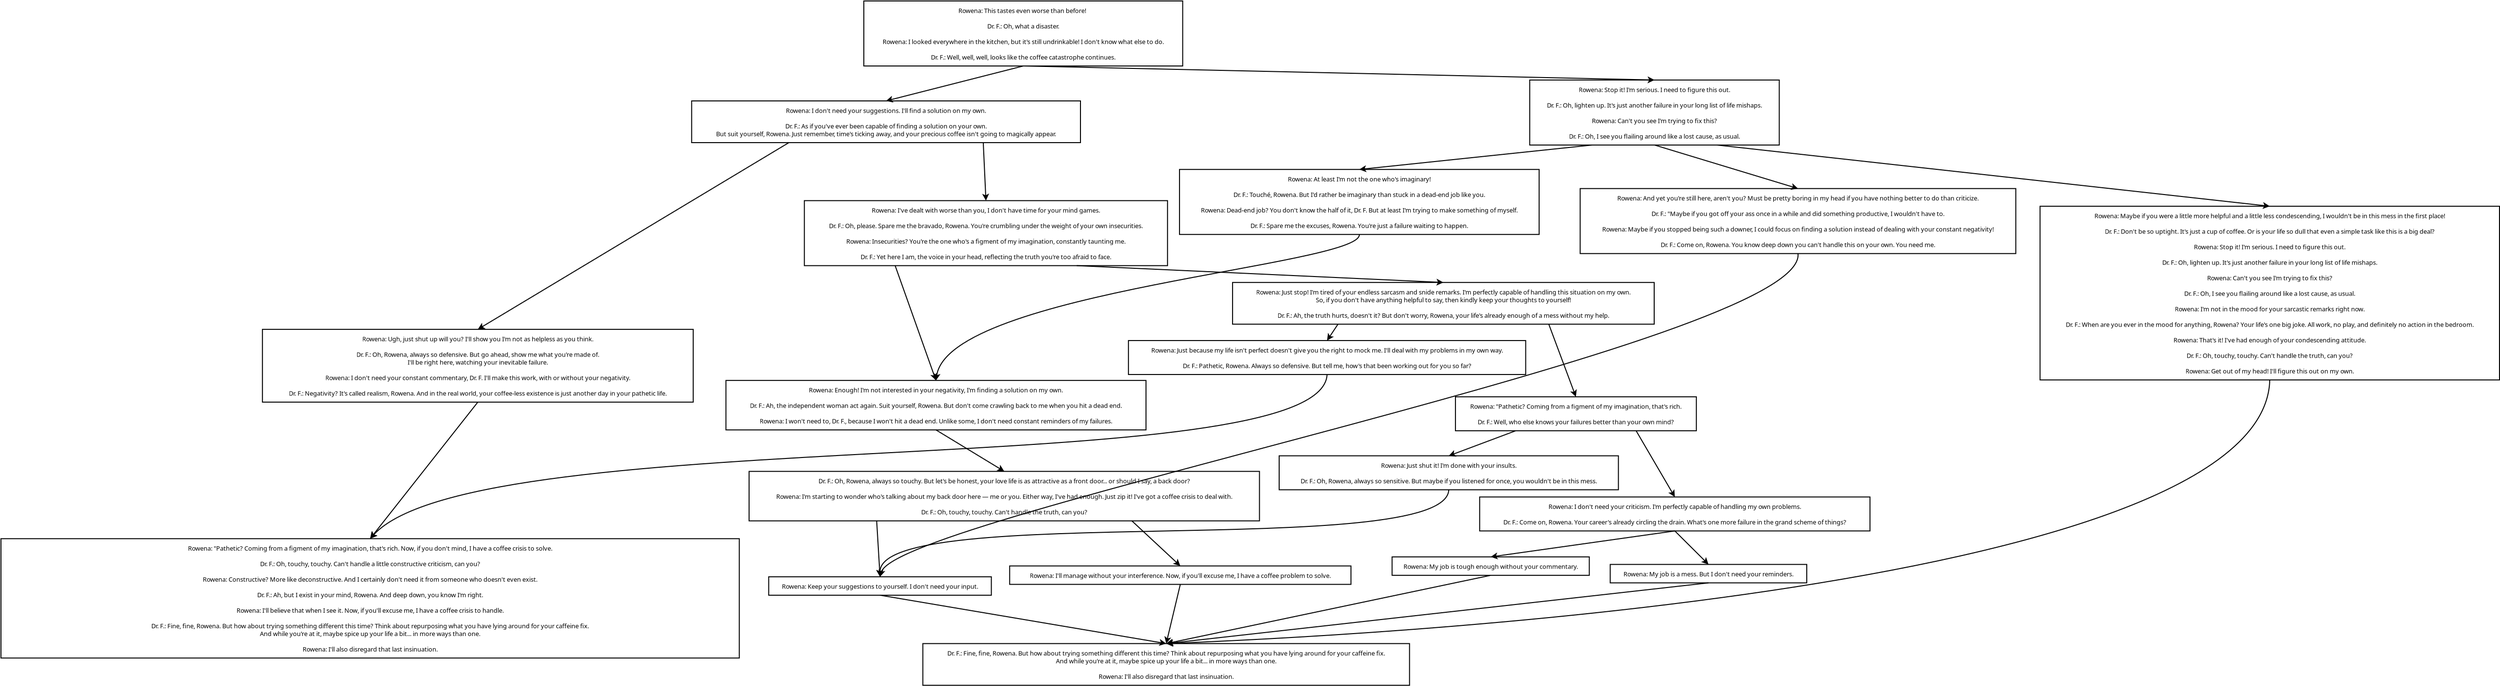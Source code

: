 <?xml version="1.0" encoding="UTF-8"?>
<dia:diagram xmlns:dia="http://www.lysator.liu.se/~alla/dia/">
  <dia:layer name="Arrière-plan" visible="true" active="true">
    <dia:object type="Flowchart - Box" version="0" id="O0">
      <dia:attribute name="obj_pos">
        <dia:point val="22.041,6.55"/>
      </dia:attribute>
      <dia:attribute name="obj_bb">
        <dia:rectangle val="21.991,6.5;54.909,13.3"/>
      </dia:attribute>
      <dia:attribute name="elem_corner">
        <dia:point val="22.041,6.55"/>
      </dia:attribute>
      <dia:attribute name="elem_width">
        <dia:real val="32.818"/>
      </dia:attribute>
      <dia:attribute name="elem_height">
        <dia:real val="6.7"/>
      </dia:attribute>
      <dia:attribute name="show_background">
        <dia:boolean val="true"/>
      </dia:attribute>
      <dia:attribute name="padding">
        <dia:real val="0.5"/>
      </dia:attribute>
      <dia:attribute name="text">
        <dia:composite type="text">
          <dia:attribute name="string">
            <dia:string>#Rowena: This tastes even worse than before!

Dr. F.: Oh, what a disaster.

Rowena: I looked everywhere in the kitchen, but it's still undrinkable! I don't know what else to do.

Dr. F.: Well, well, well, looks like the coffee catastrophe continues.#</dia:string>
          </dia:attribute>
          <dia:attribute name="font">
            <dia:font family="sans" style="0" name="Helvetica"/>
          </dia:attribute>
          <dia:attribute name="height">
            <dia:real val="0.8"/>
          </dia:attribute>
          <dia:attribute name="pos">
            <dia:point val="38.45,7.695"/>
          </dia:attribute>
          <dia:attribute name="color">
            <dia:color val="#000000"/>
          </dia:attribute>
          <dia:attribute name="alignment">
            <dia:enum val="1"/>
          </dia:attribute>
        </dia:composite>
      </dia:attribute>
    </dia:object>
    <dia:object type="Flowchart - Box" version="0" id="O1">
      <dia:attribute name="obj_pos">
        <dia:point val="4.32,16.85"/>
      </dia:attribute>
      <dia:attribute name="obj_bb">
        <dia:rectangle val="4.27,16.8;44.388,21.2"/>
      </dia:attribute>
      <dia:attribute name="elem_corner">
        <dia:point val="4.32,16.85"/>
      </dia:attribute>
      <dia:attribute name="elem_width">
        <dia:real val="40.018"/>
      </dia:attribute>
      <dia:attribute name="elem_height">
        <dia:real val="4.3"/>
      </dia:attribute>
      <dia:attribute name="show_background">
        <dia:boolean val="true"/>
      </dia:attribute>
      <dia:attribute name="padding">
        <dia:real val="0.5"/>
      </dia:attribute>
      <dia:attribute name="text">
        <dia:composite type="text">
          <dia:attribute name="string">
            <dia:string>#Rowena: I don't need your suggestions. I'll find a solution on my own.

Dr. F.: As if you've ever been capable of finding a solution on your own.
But suit yourself, Rowena. Just remember, time's ticking away, and your precious coffee isn't going to magically appear.#</dia:string>
          </dia:attribute>
          <dia:attribute name="font">
            <dia:font family="sans" style="0" name="Helvetica"/>
          </dia:attribute>
          <dia:attribute name="height">
            <dia:real val="0.8"/>
          </dia:attribute>
          <dia:attribute name="pos">
            <dia:point val="24.329,17.995"/>
          </dia:attribute>
          <dia:attribute name="color">
            <dia:color val="#000000"/>
          </dia:attribute>
          <dia:attribute name="alignment">
            <dia:enum val="1"/>
          </dia:attribute>
        </dia:composite>
      </dia:attribute>
    </dia:object>
    <dia:object type="Flowchart - Box" version="0" id="O2">
      <dia:attribute name="obj_pos">
        <dia:point val="90.575,14.697"/>
      </dia:attribute>
      <dia:attribute name="obj_bb">
        <dia:rectangle val="90.525,14.647;116.308,21.447"/>
      </dia:attribute>
      <dia:attribute name="elem_corner">
        <dia:point val="90.575,14.697"/>
      </dia:attribute>
      <dia:attribute name="elem_width">
        <dia:real val="25.683"/>
      </dia:attribute>
      <dia:attribute name="elem_height">
        <dia:real val="6.7"/>
      </dia:attribute>
      <dia:attribute name="show_background">
        <dia:boolean val="true"/>
      </dia:attribute>
      <dia:attribute name="padding">
        <dia:real val="0.5"/>
      </dia:attribute>
      <dia:attribute name="text">
        <dia:composite type="text">
          <dia:attribute name="string">
            <dia:string>#Rowena: Stop it! I'm serious. I need to figure this out.

Dr. F.: Oh, lighten up. It's just another failure in your long list of life mishaps.

Rowena: Can't you see I'm trying to fix this?

Dr. F.: Oh, I see you flailing around like a lost cause, as usual.#</dia:string>
          </dia:attribute>
          <dia:attribute name="font">
            <dia:font family="sans" style="0" name="Helvetica"/>
          </dia:attribute>
          <dia:attribute name="height">
            <dia:real val="0.8"/>
          </dia:attribute>
          <dia:attribute name="pos">
            <dia:point val="103.417,15.842"/>
          </dia:attribute>
          <dia:attribute name="color">
            <dia:color val="#000000"/>
          </dia:attribute>
          <dia:attribute name="alignment">
            <dia:enum val="1"/>
          </dia:attribute>
        </dia:composite>
      </dia:attribute>
    </dia:object>
    <dia:object type="Standard - Line" version="0" id="O3">
      <dia:attribute name="obj_pos">
        <dia:point val="38.45,13.25"/>
      </dia:attribute>
      <dia:attribute name="obj_bb">
        <dia:rectangle val="24.221,13.189;38.511,17.049"/>
      </dia:attribute>
      <dia:attribute name="conn_endpoints">
        <dia:point val="38.45,13.25"/>
        <dia:point val="24.329,16.85"/>
      </dia:attribute>
      <dia:attribute name="numcp">
        <dia:int val="1"/>
      </dia:attribute>
      <dia:attribute name="end_arrow">
        <dia:enum val="22"/>
      </dia:attribute>
      <dia:attribute name="end_arrow_length">
        <dia:real val="0.5"/>
      </dia:attribute>
      <dia:attribute name="end_arrow_width">
        <dia:real val="0.5"/>
      </dia:attribute>
      <dia:connections>
        <dia:connection handle="0" to="O0" connection="13"/>
        <dia:connection handle="1" to="O1" connection="2"/>
      </dia:connections>
    </dia:object>
    <dia:object type="Standard - Line" version="0" id="O4">
      <dia:attribute name="obj_pos">
        <dia:point val="38.45,13.25"/>
      </dia:attribute>
      <dia:attribute name="obj_bb">
        <dia:rectangle val="38.399,13.199;103.529,15.045"/>
      </dia:attribute>
      <dia:attribute name="conn_endpoints">
        <dia:point val="38.45,13.25"/>
        <dia:point val="103.417,14.697"/>
      </dia:attribute>
      <dia:attribute name="numcp">
        <dia:int val="1"/>
      </dia:attribute>
      <dia:attribute name="end_arrow">
        <dia:enum val="22"/>
      </dia:attribute>
      <dia:attribute name="end_arrow_length">
        <dia:real val="0.5"/>
      </dia:attribute>
      <dia:attribute name="end_arrow_width">
        <dia:real val="0.5"/>
      </dia:attribute>
      <dia:connections>
        <dia:connection handle="0" to="O0" connection="13"/>
        <dia:connection handle="1" to="O2" connection="2"/>
      </dia:connections>
    </dia:object>
    <dia:object type="Flowchart - Box" version="0" id="O5">
      <dia:attribute name="obj_pos">
        <dia:point val="-39.853,40.393"/>
      </dia:attribute>
      <dia:attribute name="obj_bb">
        <dia:rectangle val="-39.903,40.343;4.53,47.943"/>
      </dia:attribute>
      <dia:attribute name="elem_corner">
        <dia:point val="-39.853,40.393"/>
      </dia:attribute>
      <dia:attribute name="elem_width">
        <dia:real val="44.333"/>
      </dia:attribute>
      <dia:attribute name="elem_height">
        <dia:real val="7.5"/>
      </dia:attribute>
      <dia:attribute name="show_background">
        <dia:boolean val="true"/>
      </dia:attribute>
      <dia:attribute name="padding">
        <dia:real val="0.5"/>
      </dia:attribute>
      <dia:attribute name="text">
        <dia:composite type="text">
          <dia:attribute name="string">
            <dia:string>#Rowena: Ugh, just shut up will you? I'll show you I'm not as helpless as you think.

Dr. F.: Oh, Rowena, always so defensive. But go ahead, show me what you're made of.
I'll be right here, watching your inevitable failure.

Rowena: I don't need your constant commentary, Dr. F. I'll make this work, with or without your negativity.

Dr. F.: Negativity? It's called realism, Rowena. And in the real world, your coffee-less existence is just another day in your pathetic life.#</dia:string>
          </dia:attribute>
          <dia:attribute name="font">
            <dia:font family="sans" style="0" name="Helvetica"/>
          </dia:attribute>
          <dia:attribute name="height">
            <dia:real val="0.8"/>
          </dia:attribute>
          <dia:attribute name="pos">
            <dia:point val="-17.687,41.538"/>
          </dia:attribute>
          <dia:attribute name="color">
            <dia:color val="#000000"/>
          </dia:attribute>
          <dia:attribute name="alignment">
            <dia:enum val="1"/>
          </dia:attribute>
        </dia:composite>
      </dia:attribute>
    </dia:object>
    <dia:object type="Flowchart - Box" version="0" id="O6">
      <dia:attribute name="obj_pos">
        <dia:point val="15.921,27.128"/>
      </dia:attribute>
      <dia:attribute name="obj_bb">
        <dia:rectangle val="15.87,27.078;53.348,33.878"/>
      </dia:attribute>
      <dia:attribute name="elem_corner">
        <dia:point val="15.921,27.128"/>
      </dia:attribute>
      <dia:attribute name="elem_width">
        <dia:real val="37.377"/>
      </dia:attribute>
      <dia:attribute name="elem_height">
        <dia:real val="6.7"/>
      </dia:attribute>
      <dia:attribute name="show_background">
        <dia:boolean val="true"/>
      </dia:attribute>
      <dia:attribute name="padding">
        <dia:real val="0.5"/>
      </dia:attribute>
      <dia:attribute name="text">
        <dia:composite type="text">
          <dia:attribute name="string">
            <dia:string>#Rowena: I've dealt with worse than you, I don't have time for your mind games.

Dr. F.: Oh, please. Spare me the bravado, Rowena. You're crumbling under the weight of your own insecurities.

Rowena: Insecurities? You're the one who's a figment of my imagination, constantly taunting me.

Dr. F.: Yet here I am, the voice in your head, reflecting the truth you're too afraid to face.#</dia:string>
          </dia:attribute>
          <dia:attribute name="font">
            <dia:font family="sans" style="0" name="Helvetica"/>
          </dia:attribute>
          <dia:attribute name="height">
            <dia:real val="0.8"/>
          </dia:attribute>
          <dia:attribute name="pos">
            <dia:point val="34.609,28.273"/>
          </dia:attribute>
          <dia:attribute name="color">
            <dia:color val="#000000"/>
          </dia:attribute>
          <dia:attribute name="alignment">
            <dia:enum val="1"/>
          </dia:attribute>
        </dia:composite>
      </dia:attribute>
    </dia:object>
    <dia:object type="Standard - Line" version="0" id="O7">
      <dia:attribute name="obj_pos">
        <dia:point val="14.324,21.15"/>
      </dia:attribute>
      <dia:attribute name="obj_bb">
        <dia:rectangle val="-17.782,21.081;14.393,40.462"/>
      </dia:attribute>
      <dia:attribute name="conn_endpoints">
        <dia:point val="14.324,21.15"/>
        <dia:point val="-17.687,40.393"/>
      </dia:attribute>
      <dia:attribute name="numcp">
        <dia:int val="1"/>
      </dia:attribute>
      <dia:attribute name="end_arrow">
        <dia:enum val="22"/>
      </dia:attribute>
      <dia:attribute name="end_arrow_length">
        <dia:real val="0.5"/>
      </dia:attribute>
      <dia:attribute name="end_arrow_width">
        <dia:real val="0.5"/>
      </dia:attribute>
      <dia:connections>
        <dia:connection handle="0" to="O1" connection="12"/>
        <dia:connection handle="1" to="O5" connection="2"/>
      </dia:connections>
    </dia:object>
    <dia:object type="Standard - Line" version="0" id="O8">
      <dia:attribute name="obj_pos">
        <dia:point val="34.333,21.15"/>
      </dia:attribute>
      <dia:attribute name="obj_bb">
        <dia:rectangle val="34.22,21.098;34.942,27.239"/>
      </dia:attribute>
      <dia:attribute name="conn_endpoints">
        <dia:point val="34.333,21.15"/>
        <dia:point val="34.609,27.128"/>
      </dia:attribute>
      <dia:attribute name="numcp">
        <dia:int val="1"/>
      </dia:attribute>
      <dia:attribute name="end_arrow">
        <dia:enum val="22"/>
      </dia:attribute>
      <dia:attribute name="end_arrow_length">
        <dia:real val="0.5"/>
      </dia:attribute>
      <dia:attribute name="end_arrow_width">
        <dia:real val="0.5"/>
      </dia:attribute>
      <dia:connections>
        <dia:connection handle="0" to="O1" connection="14"/>
        <dia:connection handle="1" to="O6" connection="2"/>
      </dia:connections>
    </dia:object>
    <dia:object type="Standard - Line" version="0" id="O9">
      <dia:attribute name="obj_pos">
        <dia:point val="-17.687,47.893"/>
      </dia:attribute>
      <dia:attribute name="obj_bb">
        <dia:rectangle val="-28.84,47.822;-17.616,62.054"/>
      </dia:attribute>
      <dia:attribute name="conn_endpoints">
        <dia:point val="-17.687,47.893"/>
        <dia:point val="-28.77,61.967"/>
      </dia:attribute>
      <dia:attribute name="numcp">
        <dia:int val="1"/>
      </dia:attribute>
      <dia:attribute name="end_arrow">
        <dia:enum val="22"/>
      </dia:attribute>
      <dia:attribute name="end_arrow_length">
        <dia:real val="0.5"/>
      </dia:attribute>
      <dia:attribute name="end_arrow_width">
        <dia:real val="0.5"/>
      </dia:attribute>
      <dia:connections>
        <dia:connection handle="0" to="O5" connection="13"/>
        <dia:connection handle="1" to="O11" connection="2"/>
      </dia:connections>
    </dia:object>
    <dia:object type="Flowchart - Box" version="0" id="O10">
      <dia:attribute name="obj_pos">
        <dia:point val="28.115,72.778"/>
      </dia:attribute>
      <dia:attribute name="obj_bb">
        <dia:rectangle val="28.065,72.728;78.255,77.129"/>
      </dia:attribute>
      <dia:attribute name="elem_corner">
        <dia:point val="28.115,72.778"/>
      </dia:attribute>
      <dia:attribute name="elem_width">
        <dia:real val="50.09"/>
      </dia:attribute>
      <dia:attribute name="elem_height">
        <dia:real val="4.3"/>
      </dia:attribute>
      <dia:attribute name="show_background">
        <dia:boolean val="true"/>
      </dia:attribute>
      <dia:attribute name="padding">
        <dia:real val="0.5"/>
      </dia:attribute>
      <dia:attribute name="text">
        <dia:composite type="text">
          <dia:attribute name="string">
            <dia:string>#Dr. F.: Fine, fine, Rowena. But how about trying something different this time? Think about repurposing what you have lying around for your caffeine fix.
And while you're at it, maybe spice up your life a bit... in more ways than one.

Rowena: I'll also disregard that last insinuation.#</dia:string>
          </dia:attribute>
          <dia:attribute name="font">
            <dia:font family="sans" style="0" name="Helvetica"/>
          </dia:attribute>
          <dia:attribute name="height">
            <dia:real val="0.8"/>
          </dia:attribute>
          <dia:attribute name="pos">
            <dia:point val="53.16,73.924"/>
          </dia:attribute>
          <dia:attribute name="color">
            <dia:color val="#000000"/>
          </dia:attribute>
          <dia:attribute name="alignment">
            <dia:enum val="1"/>
          </dia:attribute>
        </dia:composite>
      </dia:attribute>
    </dia:object>
    <dia:object type="Flowchart - Box" version="0" id="O11">
      <dia:attribute name="obj_pos">
        <dia:point val="-66.764,61.967"/>
      </dia:attribute>
      <dia:attribute name="obj_bb">
        <dia:rectangle val="-66.814,61.916;9.274,74.317"/>
      </dia:attribute>
      <dia:attribute name="elem_corner">
        <dia:point val="-66.764,61.967"/>
      </dia:attribute>
      <dia:attribute name="elem_width">
        <dia:real val="75.987"/>
      </dia:attribute>
      <dia:attribute name="elem_height">
        <dia:real val="12.3"/>
      </dia:attribute>
      <dia:attribute name="show_background">
        <dia:boolean val="true"/>
      </dia:attribute>
      <dia:attribute name="padding">
        <dia:real val="0.5"/>
      </dia:attribute>
      <dia:attribute name="text">
        <dia:composite type="text">
          <dia:attribute name="string">
            <dia:string>#Rowena: "Pathetic? Coming from a figment of my imagination, that's rich. Now, if you don't mind, I have a coffee crisis to solve.

Dr. F.: Oh, touchy, touchy. Can't handle a little constructive criticism, can you?

Rowena: Constructive? More like deconstructive. And I certainly don't need it from someone who doesn't even exist.

Dr. F.: Ah, but I exist in your mind, Rowena. And deep down, you know I'm right.

Rowena: I'll believe that when I see it. Now, if you'll excuse me, I have a coffee crisis to handle.

Dr. F.: Fine, fine, Rowena. But how about trying something different this time? Think about repurposing what you have lying around for your caffeine fix.
And while you're at it, maybe spice up your life a bit... in more ways than one.

Rowena: I'll also disregard that last insinuation.#</dia:string>
          </dia:attribute>
          <dia:attribute name="font">
            <dia:font family="sans" style="0" name="Helvetica"/>
          </dia:attribute>
          <dia:attribute name="height">
            <dia:real val="0.8"/>
          </dia:attribute>
          <dia:attribute name="pos">
            <dia:point val="-28.77,63.111"/>
          </dia:attribute>
          <dia:attribute name="color">
            <dia:color val="#000000"/>
          </dia:attribute>
          <dia:attribute name="alignment">
            <dia:enum val="1"/>
          </dia:attribute>
        </dia:composite>
      </dia:attribute>
    </dia:object>
    <dia:object type="Flowchart - Box" version="0" id="O12">
      <dia:attribute name="obj_pos">
        <dia:point val="7.851,45.658"/>
      </dia:attribute>
      <dia:attribute name="obj_bb">
        <dia:rectangle val="7.801,45.608;51.131,50.808"/>
      </dia:attribute>
      <dia:attribute name="elem_corner">
        <dia:point val="7.851,45.658"/>
      </dia:attribute>
      <dia:attribute name="elem_width">
        <dia:real val="43.23"/>
      </dia:attribute>
      <dia:attribute name="elem_height">
        <dia:real val="5.1"/>
      </dia:attribute>
      <dia:attribute name="show_background">
        <dia:boolean val="true"/>
      </dia:attribute>
      <dia:attribute name="padding">
        <dia:real val="0.5"/>
      </dia:attribute>
      <dia:attribute name="text">
        <dia:composite type="text">
          <dia:attribute name="string">
            <dia:string>#Rowena: Enough! I'm not interested in your negativity, I'm finding a solution on my own.

Dr. F.: Ah, the independent woman act again. Suit yourself, Rowena. But don't come crawling back to me when you hit a dead end.

Rowena: I won't need to, Dr. F., because I won't hit a dead end. Unlike some, I don't need constant reminders of my failures.#</dia:string>
          </dia:attribute>
          <dia:attribute name="font">
            <dia:font family="sans" style="0" name="Helvetica"/>
          </dia:attribute>
          <dia:attribute name="height">
            <dia:real val="0.8"/>
          </dia:attribute>
          <dia:attribute name="pos">
            <dia:point val="29.466,46.803"/>
          </dia:attribute>
          <dia:attribute name="color">
            <dia:color val="#000000"/>
          </dia:attribute>
          <dia:attribute name="alignment">
            <dia:enum val="1"/>
          </dia:attribute>
        </dia:composite>
      </dia:attribute>
    </dia:object>
    <dia:object type="Standard - Line" version="0" id="O13">
      <dia:attribute name="obj_pos">
        <dia:point val="25.265,33.828"/>
      </dia:attribute>
      <dia:attribute name="obj_bb">
        <dia:rectangle val="25.201,33.764;29.605,45.764"/>
      </dia:attribute>
      <dia:attribute name="conn_endpoints">
        <dia:point val="25.265,33.828"/>
        <dia:point val="29.466,45.658"/>
      </dia:attribute>
      <dia:attribute name="numcp">
        <dia:int val="1"/>
      </dia:attribute>
      <dia:attribute name="end_arrow">
        <dia:enum val="22"/>
      </dia:attribute>
      <dia:attribute name="end_arrow_length">
        <dia:real val="0.5"/>
      </dia:attribute>
      <dia:attribute name="end_arrow_width">
        <dia:real val="0.5"/>
      </dia:attribute>
      <dia:connections>
        <dia:connection handle="0" to="O6" connection="12"/>
        <dia:connection handle="1" to="O12" connection="2"/>
      </dia:connections>
    </dia:object>
    <dia:object type="Flowchart - Box" version="0" id="O14">
      <dia:attribute name="obj_pos">
        <dia:point val="59.992,35.561"/>
      </dia:attribute>
      <dia:attribute name="obj_bb">
        <dia:rectangle val="59.942,35.511;103.435,39.911"/>
      </dia:attribute>
      <dia:attribute name="elem_corner">
        <dia:point val="59.992,35.561"/>
      </dia:attribute>
      <dia:attribute name="elem_width">
        <dia:real val="43.393"/>
      </dia:attribute>
      <dia:attribute name="elem_height">
        <dia:real val="4.3"/>
      </dia:attribute>
      <dia:attribute name="show_background">
        <dia:boolean val="true"/>
      </dia:attribute>
      <dia:attribute name="padding">
        <dia:real val="0.5"/>
      </dia:attribute>
      <dia:attribute name="text">
        <dia:composite type="text">
          <dia:attribute name="string">
            <dia:string>#Rowena: Just stop! I'm tired of your endless sarcasm and snide remarks. I'm perfectly capable of handling this situation on my own.
So, if you don't have anything helpful to say, then kindly keep your thoughts to yourself!

Dr. F.: Ah, the truth hurts, doesn't it? But don't worry, Rowena, your life's already enough of a mess without my help.#</dia:string>
          </dia:attribute>
          <dia:attribute name="font">
            <dia:font family="sans" style="0" name="Helvetica"/>
          </dia:attribute>
          <dia:attribute name="height">
            <dia:real val="0.8"/>
          </dia:attribute>
          <dia:attribute name="pos">
            <dia:point val="81.688,36.706"/>
          </dia:attribute>
          <dia:attribute name="color">
            <dia:color val="#000000"/>
          </dia:attribute>
          <dia:attribute name="alignment">
            <dia:enum val="1"/>
          </dia:attribute>
        </dia:composite>
      </dia:attribute>
    </dia:object>
    <dia:object type="Flowchart - Box" version="0" id="O15">
      <dia:attribute name="obj_pos">
        <dia:point val="10.231,55.031"/>
      </dia:attribute>
      <dia:attribute name="obj_bb">
        <dia:rectangle val="10.181,54.981;62.811,60.181"/>
      </dia:attribute>
      <dia:attribute name="elem_corner">
        <dia:point val="10.231,55.031"/>
      </dia:attribute>
      <dia:attribute name="elem_width">
        <dia:real val="52.53"/>
      </dia:attribute>
      <dia:attribute name="elem_height">
        <dia:real val="5.1"/>
      </dia:attribute>
      <dia:attribute name="show_background">
        <dia:boolean val="true"/>
      </dia:attribute>
      <dia:attribute name="padding">
        <dia:real val="0.5"/>
      </dia:attribute>
      <dia:attribute name="text">
        <dia:composite type="text">
          <dia:attribute name="string">
            <dia:string>#Dr. F.: Oh, Rowena, always so touchy. But let's be honest, your love life is as attractive as a front door... or should I say, a back door?

Rowena: I'm starting to wonder who's talking about my back door here — me or you. Either way, I've had enough. Just zip it! I've got a coffee crisis to deal with.

Dr. F.: Oh, touchy, touchy. Can't handle the truth, can you?#</dia:string>
          </dia:attribute>
          <dia:attribute name="font">
            <dia:font family="sans" style="0" name="Helvetica"/>
          </dia:attribute>
          <dia:attribute name="height">
            <dia:real val="0.8"/>
          </dia:attribute>
          <dia:attribute name="pos">
            <dia:point val="36.496,56.176"/>
          </dia:attribute>
          <dia:attribute name="color">
            <dia:color val="#000000"/>
          </dia:attribute>
          <dia:attribute name="alignment">
            <dia:enum val="1"/>
          </dia:attribute>
        </dia:composite>
      </dia:attribute>
    </dia:object>
    <dia:object type="Standard - Line" version="0" id="O16">
      <dia:attribute name="obj_pos">
        <dia:point val="29.466,50.758"/>
      </dia:attribute>
      <dia:attribute name="obj_bb">
        <dia:rectangle val="29.398,50.69;36.591,55.099"/>
      </dia:attribute>
      <dia:attribute name="conn_endpoints">
        <dia:point val="29.466,50.758"/>
        <dia:point val="36.496,55.031"/>
      </dia:attribute>
      <dia:attribute name="numcp">
        <dia:int val="1"/>
      </dia:attribute>
      <dia:attribute name="end_arrow">
        <dia:enum val="22"/>
      </dia:attribute>
      <dia:attribute name="end_arrow_length">
        <dia:real val="0.5"/>
      </dia:attribute>
      <dia:attribute name="end_arrow_width">
        <dia:real val="0.5"/>
      </dia:attribute>
      <dia:connections>
        <dia:connection handle="0" to="O12" connection="13"/>
        <dia:connection handle="1" to="O15" connection="2"/>
      </dia:connections>
    </dia:object>
    <dia:object type="Flowchart - Box" version="0" id="O17">
      <dia:attribute name="obj_pos">
        <dia:point val="12.252,65.894"/>
      </dia:attribute>
      <dia:attribute name="obj_bb">
        <dia:rectangle val="12.202,65.844;35.215,67.844"/>
      </dia:attribute>
      <dia:attribute name="elem_corner">
        <dia:point val="12.252,65.894"/>
      </dia:attribute>
      <dia:attribute name="elem_width">
        <dia:real val="22.913"/>
      </dia:attribute>
      <dia:attribute name="elem_height">
        <dia:real val="1.9"/>
      </dia:attribute>
      <dia:attribute name="show_background">
        <dia:boolean val="true"/>
      </dia:attribute>
      <dia:attribute name="padding">
        <dia:real val="0.5"/>
      </dia:attribute>
      <dia:attribute name="text">
        <dia:composite type="text">
          <dia:attribute name="string">
            <dia:string>#Rowena: Keep your suggestions to yourself. I don't need your input.#</dia:string>
          </dia:attribute>
          <dia:attribute name="font">
            <dia:font family="sans" style="0" name="Helvetica"/>
          </dia:attribute>
          <dia:attribute name="height">
            <dia:real val="0.8"/>
          </dia:attribute>
          <dia:attribute name="pos">
            <dia:point val="23.709,67.039"/>
          </dia:attribute>
          <dia:attribute name="color">
            <dia:color val="#000000"/>
          </dia:attribute>
          <dia:attribute name="alignment">
            <dia:enum val="1"/>
          </dia:attribute>
        </dia:composite>
      </dia:attribute>
    </dia:object>
    <dia:object type="Standard - Line" version="0" id="O18">
      <dia:attribute name="obj_pos">
        <dia:point val="23.363,60.131"/>
      </dia:attribute>
      <dia:attribute name="obj_bb">
        <dia:rectangle val="23.31,60.078;24.033,66.005"/>
      </dia:attribute>
      <dia:attribute name="conn_endpoints">
        <dia:point val="23.363,60.131"/>
        <dia:point val="23.709,65.894"/>
      </dia:attribute>
      <dia:attribute name="numcp">
        <dia:int val="1"/>
      </dia:attribute>
      <dia:attribute name="end_arrow">
        <dia:enum val="22"/>
      </dia:attribute>
      <dia:attribute name="end_arrow_length">
        <dia:real val="0.5"/>
      </dia:attribute>
      <dia:attribute name="end_arrow_width">
        <dia:real val="0.5"/>
      </dia:attribute>
      <dia:connections>
        <dia:connection handle="0" to="O15" connection="12"/>
        <dia:connection handle="1" to="O17" connection="2"/>
      </dia:connections>
    </dia:object>
    <dia:object type="Standard - Line" version="0" id="O19">
      <dia:attribute name="obj_pos">
        <dia:point val="23.709,67.794"/>
      </dia:attribute>
      <dia:attribute name="obj_bb">
        <dia:rectangle val="23.651,67.736;53.27,73.033"/>
      </dia:attribute>
      <dia:attribute name="conn_endpoints">
        <dia:point val="23.709,67.794"/>
        <dia:point val="53.16,72.778"/>
      </dia:attribute>
      <dia:attribute name="numcp">
        <dia:int val="1"/>
      </dia:attribute>
      <dia:attribute name="end_arrow">
        <dia:enum val="22"/>
      </dia:attribute>
      <dia:attribute name="end_arrow_length">
        <dia:real val="0.5"/>
      </dia:attribute>
      <dia:attribute name="end_arrow_width">
        <dia:real val="0.5"/>
      </dia:attribute>
      <dia:connections>
        <dia:connection handle="0" to="O17" connection="13"/>
        <dia:connection handle="1" to="O10" connection="2"/>
      </dia:connections>
    </dia:object>
    <dia:object type="Flowchart - Box" version="0" id="O20">
      <dia:attribute name="obj_pos">
        <dia:point val="37.051,64.777"/>
      </dia:attribute>
      <dia:attribute name="obj_bb">
        <dia:rectangle val="37.002,64.727;72.227,66.727"/>
      </dia:attribute>
      <dia:attribute name="elem_corner">
        <dia:point val="37.051,64.777"/>
      </dia:attribute>
      <dia:attribute name="elem_width">
        <dia:real val="35.125"/>
      </dia:attribute>
      <dia:attribute name="elem_height">
        <dia:real val="1.9"/>
      </dia:attribute>
      <dia:attribute name="show_background">
        <dia:boolean val="true"/>
      </dia:attribute>
      <dia:attribute name="padding">
        <dia:real val="0.5"/>
      </dia:attribute>
      <dia:attribute name="text">
        <dia:composite type="text">
          <dia:attribute name="string">
            <dia:string>#Rowena: I'll manage without your interference. Now, if you'll excuse me, I have a coffee problem to solve.#</dia:string>
          </dia:attribute>
          <dia:attribute name="font">
            <dia:font family="sans" style="0" name="Helvetica"/>
          </dia:attribute>
          <dia:attribute name="height">
            <dia:real val="0.8"/>
          </dia:attribute>
          <dia:attribute name="pos">
            <dia:point val="54.614,65.922"/>
          </dia:attribute>
          <dia:attribute name="color">
            <dia:color val="#000000"/>
          </dia:attribute>
          <dia:attribute name="alignment">
            <dia:enum val="1"/>
          </dia:attribute>
        </dia:composite>
      </dia:attribute>
    </dia:object>
    <dia:object type="Standard - Line" version="0" id="O21">
      <dia:attribute name="obj_pos">
        <dia:point val="49.628,60.131"/>
      </dia:attribute>
      <dia:attribute name="obj_bb">
        <dia:rectangle val="49.557,60.06;54.696,64.854"/>
      </dia:attribute>
      <dia:attribute name="conn_endpoints">
        <dia:point val="49.628,60.131"/>
        <dia:point val="54.614,64.777"/>
      </dia:attribute>
      <dia:attribute name="numcp">
        <dia:int val="1"/>
      </dia:attribute>
      <dia:attribute name="end_arrow">
        <dia:enum val="22"/>
      </dia:attribute>
      <dia:attribute name="end_arrow_length">
        <dia:real val="0.5"/>
      </dia:attribute>
      <dia:attribute name="end_arrow_width">
        <dia:real val="0.5"/>
      </dia:attribute>
      <dia:connections>
        <dia:connection handle="0" to="O15" connection="14"/>
        <dia:connection handle="1" to="O20" connection="2"/>
      </dia:connections>
    </dia:object>
    <dia:object type="Standard - Line" version="0" id="O22">
      <dia:attribute name="obj_pos">
        <dia:point val="54.614,66.677"/>
      </dia:attribute>
      <dia:attribute name="obj_bb">
        <dia:rectangle val="52.95,66.617;54.674,72.887"/>
      </dia:attribute>
      <dia:attribute name="conn_endpoints">
        <dia:point val="54.614,66.677"/>
        <dia:point val="53.16,72.778"/>
      </dia:attribute>
      <dia:attribute name="numcp">
        <dia:int val="1"/>
      </dia:attribute>
      <dia:attribute name="end_arrow">
        <dia:enum val="22"/>
      </dia:attribute>
      <dia:attribute name="end_arrow_length">
        <dia:real val="0.5"/>
      </dia:attribute>
      <dia:attribute name="end_arrow_width">
        <dia:real val="0.5"/>
      </dia:attribute>
      <dia:connections>
        <dia:connection handle="0" to="O20" connection="13"/>
        <dia:connection handle="1" to="O10" connection="2"/>
      </dia:connections>
    </dia:object>
    <dia:object type="Standard - Line" version="0" id="O23">
      <dia:attribute name="obj_pos">
        <dia:point val="43.954,33.828"/>
      </dia:attribute>
      <dia:attribute name="obj_bb">
        <dia:rectangle val="43.901,33.775;81.8,35.894"/>
      </dia:attribute>
      <dia:attribute name="conn_endpoints">
        <dia:point val="43.954,33.828"/>
        <dia:point val="81.688,35.561"/>
      </dia:attribute>
      <dia:attribute name="numcp">
        <dia:int val="1"/>
      </dia:attribute>
      <dia:attribute name="end_arrow">
        <dia:enum val="22"/>
      </dia:attribute>
      <dia:attribute name="end_arrow_length">
        <dia:real val="0.5"/>
      </dia:attribute>
      <dia:attribute name="end_arrow_width">
        <dia:real val="0.5"/>
      </dia:attribute>
      <dia:connections>
        <dia:connection handle="0" to="O6" connection="14"/>
        <dia:connection handle="1" to="O14" connection="2"/>
      </dia:connections>
    </dia:object>
    <dia:object type="Flowchart - Box" version="0" id="O24">
      <dia:attribute name="obj_pos">
        <dia:point val="49.275,41.547"/>
      </dia:attribute>
      <dia:attribute name="obj_bb">
        <dia:rectangle val="49.225,41.497;90.21,45.097"/>
      </dia:attribute>
      <dia:attribute name="elem_corner">
        <dia:point val="49.275,41.547"/>
      </dia:attribute>
      <dia:attribute name="elem_width">
        <dia:real val="40.885"/>
      </dia:attribute>
      <dia:attribute name="elem_height">
        <dia:real val="3.5"/>
      </dia:attribute>
      <dia:attribute name="show_background">
        <dia:boolean val="true"/>
      </dia:attribute>
      <dia:attribute name="padding">
        <dia:real val="0.5"/>
      </dia:attribute>
      <dia:attribute name="text">
        <dia:composite type="text">
          <dia:attribute name="string">
            <dia:string>#Rowena: Just because my life isn't perfect doesn't give you the right to mock me. I'll deal with my problems in my own way.

Dr. F.: Pathetic, Rowena. Always so defensive. But tell me, how's that been working out for you so far?#</dia:string>
          </dia:attribute>
          <dia:attribute name="font">
            <dia:font family="sans" style="0" name="Helvetica"/>
          </dia:attribute>
          <dia:attribute name="height">
            <dia:real val="0.8"/>
          </dia:attribute>
          <dia:attribute name="pos">
            <dia:point val="69.718,42.692"/>
          </dia:attribute>
          <dia:attribute name="color">
            <dia:color val="#000000"/>
          </dia:attribute>
          <dia:attribute name="alignment">
            <dia:enum val="1"/>
          </dia:attribute>
        </dia:composite>
      </dia:attribute>
    </dia:object>
    <dia:object type="Standard - Line" version="0" id="O25">
      <dia:attribute name="obj_pos">
        <dia:point val="70.84,39.861"/>
      </dia:attribute>
      <dia:attribute name="obj_bb">
        <dia:rectangle val="69.648,39.792;70.909,41.64"/>
      </dia:attribute>
      <dia:attribute name="conn_endpoints">
        <dia:point val="70.84,39.861"/>
        <dia:point val="69.718,41.547"/>
      </dia:attribute>
      <dia:attribute name="numcp">
        <dia:int val="1"/>
      </dia:attribute>
      <dia:attribute name="end_arrow">
        <dia:enum val="22"/>
      </dia:attribute>
      <dia:attribute name="end_arrow_length">
        <dia:real val="0.5"/>
      </dia:attribute>
      <dia:attribute name="end_arrow_width">
        <dia:real val="0.5"/>
      </dia:attribute>
      <dia:connections>
        <dia:connection handle="0" to="O14" connection="12"/>
        <dia:connection handle="1" to="O24" connection="2"/>
      </dia:connections>
    </dia:object>
    <dia:object type="Standard - BezierLine" version="0" id="O26">
      <dia:attribute name="obj_pos">
        <dia:point val="69.718,45.047"/>
      </dia:attribute>
      <dia:attribute name="obj_bb">
        <dia:rectangle val="-28.77,44.995;69.77,61.967"/>
      </dia:attribute>
      <dia:attribute name="bez_points">
        <dia:point val="69.718,45.047"/>
        <dia:point val="69.225,56.373"/>
        <dia:point val="-17.749,49.727"/>
        <dia:point val="-28.77,61.967"/>
      </dia:attribute>
      <dia:attribute name="corner_types">
        <dia:enum val="0"/>
        <dia:enum val="0"/>
      </dia:attribute>
      <dia:attribute name="end_arrow">
        <dia:enum val="22"/>
      </dia:attribute>
      <dia:attribute name="end_arrow_length">
        <dia:real val="0.5"/>
      </dia:attribute>
      <dia:attribute name="end_arrow_width">
        <dia:real val="0.5"/>
      </dia:attribute>
      <dia:connections>
        <dia:connection handle="0" to="O24" connection="13"/>
        <dia:connection handle="3" to="O11" connection="2"/>
      </dia:connections>
    </dia:object>
    <dia:object type="Flowchart - Box" version="0" id="O27">
      <dia:attribute name="obj_pos">
        <dia:point val="82.931,47.345"/>
      </dia:attribute>
      <dia:attribute name="obj_bb">
        <dia:rectangle val="82.881,47.295;107.773,50.895"/>
      </dia:attribute>
      <dia:attribute name="elem_corner">
        <dia:point val="82.931,47.345"/>
      </dia:attribute>
      <dia:attribute name="elem_width">
        <dia:real val="24.793"/>
      </dia:attribute>
      <dia:attribute name="elem_height">
        <dia:real val="3.5"/>
      </dia:attribute>
      <dia:attribute name="show_background">
        <dia:boolean val="true"/>
      </dia:attribute>
      <dia:attribute name="padding">
        <dia:real val="0.5"/>
      </dia:attribute>
      <dia:attribute name="text">
        <dia:composite type="text">
          <dia:attribute name="string">
            <dia:string>#Rowena: "Pathetic? Coming from a figment of my imagination, that's rich.

Dr. F.: Well, who else knows your failures better than your own mind?#</dia:string>
          </dia:attribute>
          <dia:attribute name="font">
            <dia:font family="sans" style="0" name="Helvetica"/>
          </dia:attribute>
          <dia:attribute name="height">
            <dia:real val="0.8"/>
          </dia:attribute>
          <dia:attribute name="pos">
            <dia:point val="95.327,48.49"/>
          </dia:attribute>
          <dia:attribute name="color">
            <dia:color val="#000000"/>
          </dia:attribute>
          <dia:attribute name="alignment">
            <dia:enum val="1"/>
          </dia:attribute>
        </dia:composite>
      </dia:attribute>
    </dia:object>
    <dia:object type="Standard - Line" version="0" id="O28">
      <dia:attribute name="obj_pos">
        <dia:point val="92.536,39.861"/>
      </dia:attribute>
      <dia:attribute name="obj_bb">
        <dia:rectangle val="92.472,39.797;95.457,47.45"/>
      </dia:attribute>
      <dia:attribute name="conn_endpoints">
        <dia:point val="92.536,39.861"/>
        <dia:point val="95.327,47.345"/>
      </dia:attribute>
      <dia:attribute name="numcp">
        <dia:int val="1"/>
      </dia:attribute>
      <dia:attribute name="end_arrow">
        <dia:enum val="22"/>
      </dia:attribute>
      <dia:attribute name="end_arrow_length">
        <dia:real val="0.5"/>
      </dia:attribute>
      <dia:attribute name="end_arrow_width">
        <dia:real val="0.5"/>
      </dia:attribute>
      <dia:connections>
        <dia:connection handle="0" to="O14" connection="14"/>
        <dia:connection handle="1" to="O27" connection="2"/>
      </dia:connections>
    </dia:object>
    <dia:object type="Flowchart - Box" version="0" id="O29">
      <dia:attribute name="obj_pos">
        <dia:point val="64.788,53.426"/>
      </dia:attribute>
      <dia:attribute name="obj_bb">
        <dia:rectangle val="64.738,53.377;99.753,56.977"/>
      </dia:attribute>
      <dia:attribute name="elem_corner">
        <dia:point val="64.788,53.426"/>
      </dia:attribute>
      <dia:attribute name="elem_width">
        <dia:real val="34.915"/>
      </dia:attribute>
      <dia:attribute name="elem_height">
        <dia:real val="3.5"/>
      </dia:attribute>
      <dia:attribute name="show_background">
        <dia:boolean val="true"/>
      </dia:attribute>
      <dia:attribute name="padding">
        <dia:real val="0.5"/>
      </dia:attribute>
      <dia:attribute name="text">
        <dia:composite type="text">
          <dia:attribute name="string">
            <dia:string>#Rowena: Just shut it! I'm done with your insults.

Dr. F.: Oh, Rowena, always so sensitive. But maybe if you listened for once, you wouldn't be in this mess.#</dia:string>
          </dia:attribute>
          <dia:attribute name="font">
            <dia:font family="sans" style="0" name="Helvetica"/>
          </dia:attribute>
          <dia:attribute name="height">
            <dia:real val="0.8"/>
          </dia:attribute>
          <dia:attribute name="pos">
            <dia:point val="82.246,54.572"/>
          </dia:attribute>
          <dia:attribute name="color">
            <dia:color val="#000000"/>
          </dia:attribute>
          <dia:attribute name="alignment">
            <dia:enum val="1"/>
          </dia:attribute>
        </dia:composite>
      </dia:attribute>
    </dia:object>
    <dia:object type="Standard - Line" version="0" id="O30">
      <dia:attribute name="obj_pos">
        <dia:point val="89.129,50.845"/>
      </dia:attribute>
      <dia:attribute name="obj_bb">
        <dia:rectangle val="82.141,50.781;89.193,53.556"/>
      </dia:attribute>
      <dia:attribute name="conn_endpoints">
        <dia:point val="89.129,50.845"/>
        <dia:point val="82.246,53.426"/>
      </dia:attribute>
      <dia:attribute name="numcp">
        <dia:int val="1"/>
      </dia:attribute>
      <dia:attribute name="end_arrow">
        <dia:enum val="22"/>
      </dia:attribute>
      <dia:attribute name="end_arrow_length">
        <dia:real val="0.5"/>
      </dia:attribute>
      <dia:attribute name="end_arrow_width">
        <dia:real val="0.5"/>
      </dia:attribute>
      <dia:connections>
        <dia:connection handle="0" to="O27" connection="12"/>
        <dia:connection handle="1" to="O29" connection="2"/>
      </dia:connections>
    </dia:object>
    <dia:object type="Standard - BezierLine" version="0" id="O31">
      <dia:attribute name="obj_pos">
        <dia:point val="82.246,56.926"/>
      </dia:attribute>
      <dia:attribute name="obj_bb">
        <dia:rectangle val="23.338,56.874;82.297,65.894"/>
      </dia:attribute>
      <dia:attribute name="bez_points">
        <dia:point val="82.246,56.926"/>
        <dia:point val="81.953,64.222"/>
        <dia:point val="23.616,58.141"/>
        <dia:point val="23.709,65.894"/>
      </dia:attribute>
      <dia:attribute name="corner_types">
        <dia:enum val="0"/>
        <dia:enum val="0"/>
      </dia:attribute>
      <dia:attribute name="end_arrow">
        <dia:enum val="22"/>
      </dia:attribute>
      <dia:attribute name="end_arrow_length">
        <dia:real val="0.5"/>
      </dia:attribute>
      <dia:attribute name="end_arrow_width">
        <dia:real val="0.5"/>
      </dia:attribute>
      <dia:connections>
        <dia:connection handle="0" to="O29" connection="13"/>
        <dia:connection handle="3" to="O17" connection="2"/>
      </dia:connections>
    </dia:object>
    <dia:object type="Flowchart - Box" version="0" id="O32">
      <dia:attribute name="obj_pos">
        <dia:point val="85.423,57.669"/>
      </dia:attribute>
      <dia:attribute name="obj_bb">
        <dia:rectangle val="85.373,57.619;125.646,61.219"/>
      </dia:attribute>
      <dia:attribute name="elem_corner">
        <dia:point val="85.423,57.669"/>
      </dia:attribute>
      <dia:attribute name="elem_width">
        <dia:real val="40.173"/>
      </dia:attribute>
      <dia:attribute name="elem_height">
        <dia:real val="3.5"/>
      </dia:attribute>
      <dia:attribute name="show_background">
        <dia:boolean val="true"/>
      </dia:attribute>
      <dia:attribute name="padding">
        <dia:real val="0.5"/>
      </dia:attribute>
      <dia:attribute name="text">
        <dia:composite type="text">
          <dia:attribute name="string">
            <dia:string>#Rowena: I don't need your criticism. I'm perfectly capable of handling my own problems.

Dr. F.: Come on, Rowena. Your career's already circling the drain. What's one more failure in the grand scheme of things?#</dia:string>
          </dia:attribute>
          <dia:attribute name="font">
            <dia:font family="sans" style="0" name="Helvetica"/>
          </dia:attribute>
          <dia:attribute name="height">
            <dia:real val="0.8"/>
          </dia:attribute>
          <dia:attribute name="pos">
            <dia:point val="105.509,58.814"/>
          </dia:attribute>
          <dia:attribute name="color">
            <dia:color val="#000000"/>
          </dia:attribute>
          <dia:attribute name="alignment">
            <dia:enum val="1"/>
          </dia:attribute>
        </dia:composite>
      </dia:attribute>
    </dia:object>
    <dia:object type="Standard - Line" version="0" id="O33">
      <dia:attribute name="obj_pos">
        <dia:point val="101.525,50.845"/>
      </dia:attribute>
      <dia:attribute name="obj_bb">
        <dia:rectangle val="101.457,50.777;105.578,57.766"/>
      </dia:attribute>
      <dia:attribute name="conn_endpoints">
        <dia:point val="101.525,50.845"/>
        <dia:point val="105.509,57.669"/>
      </dia:attribute>
      <dia:attribute name="numcp">
        <dia:int val="1"/>
      </dia:attribute>
      <dia:attribute name="end_arrow">
        <dia:enum val="22"/>
      </dia:attribute>
      <dia:attribute name="end_arrow_length">
        <dia:real val="0.5"/>
      </dia:attribute>
      <dia:attribute name="end_arrow_width">
        <dia:real val="0.5"/>
      </dia:attribute>
      <dia:connections>
        <dia:connection handle="0" to="O27" connection="14"/>
        <dia:connection handle="1" to="O32" connection="2"/>
      </dia:connections>
    </dia:object>
    <dia:object type="Flowchart - Box" version="0" id="O34">
      <dia:attribute name="obj_pos">
        <dia:point val="76.41,63.843"/>
      </dia:attribute>
      <dia:attribute name="obj_bb">
        <dia:rectangle val="76.36,63.793;96.758,65.793"/>
      </dia:attribute>
      <dia:attribute name="elem_corner">
        <dia:point val="76.41,63.843"/>
      </dia:attribute>
      <dia:attribute name="elem_width">
        <dia:real val="20.297"/>
      </dia:attribute>
      <dia:attribute name="elem_height">
        <dia:real val="1.9"/>
      </dia:attribute>
      <dia:attribute name="show_background">
        <dia:boolean val="true"/>
      </dia:attribute>
      <dia:attribute name="padding">
        <dia:real val="0.5"/>
      </dia:attribute>
      <dia:attribute name="text">
        <dia:composite type="text">
          <dia:attribute name="string">
            <dia:string>#Rowena: My job is tough enough without your commentary.#</dia:string>
          </dia:attribute>
          <dia:attribute name="font">
            <dia:font family="sans" style="0" name="Helvetica"/>
          </dia:attribute>
          <dia:attribute name="height">
            <dia:real val="0.8"/>
          </dia:attribute>
          <dia:attribute name="pos">
            <dia:point val="86.559,64.988"/>
          </dia:attribute>
          <dia:attribute name="color">
            <dia:color val="#000000"/>
          </dia:attribute>
          <dia:attribute name="alignment">
            <dia:enum val="1"/>
          </dia:attribute>
        </dia:composite>
      </dia:attribute>
    </dia:object>
    <dia:object type="Flowchart - Box" version="0" id="O35">
      <dia:attribute name="obj_pos">
        <dia:point val="98.86,64.621"/>
      </dia:attribute>
      <dia:attribute name="obj_bb">
        <dia:rectangle val="98.81,64.571;119.138,66.571"/>
      </dia:attribute>
      <dia:attribute name="elem_corner">
        <dia:point val="98.86,64.621"/>
      </dia:attribute>
      <dia:attribute name="elem_width">
        <dia:real val="20.228"/>
      </dia:attribute>
      <dia:attribute name="elem_height">
        <dia:real val="1.9"/>
      </dia:attribute>
      <dia:attribute name="show_background">
        <dia:boolean val="true"/>
      </dia:attribute>
      <dia:attribute name="padding">
        <dia:real val="0.5"/>
      </dia:attribute>
      <dia:attribute name="text">
        <dia:composite type="text">
          <dia:attribute name="string">
            <dia:string>#Rowena: My job is a mess. But I don't need your reminders.#</dia:string>
          </dia:attribute>
          <dia:attribute name="font">
            <dia:font family="sans" style="0" name="Helvetica"/>
          </dia:attribute>
          <dia:attribute name="height">
            <dia:real val="0.8"/>
          </dia:attribute>
          <dia:attribute name="pos">
            <dia:point val="108.974,65.766"/>
          </dia:attribute>
          <dia:attribute name="color">
            <dia:color val="#000000"/>
          </dia:attribute>
          <dia:attribute name="alignment">
            <dia:enum val="1"/>
          </dia:attribute>
        </dia:composite>
      </dia:attribute>
    </dia:object>
    <dia:object type="Standard - Line" version="0" id="O36">
      <dia:attribute name="obj_pos">
        <dia:point val="105.509,61.169"/>
      </dia:attribute>
      <dia:attribute name="obj_bb">
        <dia:rectangle val="86.448,61.113;105.565,64.116"/>
      </dia:attribute>
      <dia:attribute name="conn_endpoints">
        <dia:point val="105.509,61.169"/>
        <dia:point val="86.559,63.843"/>
      </dia:attribute>
      <dia:attribute name="numcp">
        <dia:int val="1"/>
      </dia:attribute>
      <dia:attribute name="end_arrow">
        <dia:enum val="22"/>
      </dia:attribute>
      <dia:attribute name="end_arrow_length">
        <dia:real val="0.5"/>
      </dia:attribute>
      <dia:attribute name="end_arrow_width">
        <dia:real val="0.5"/>
      </dia:attribute>
      <dia:connections>
        <dia:connection handle="0" to="O32" connection="13"/>
        <dia:connection handle="1" to="O34" connection="2"/>
      </dia:connections>
    </dia:object>
    <dia:object type="Standard - Line" version="0" id="O37">
      <dia:attribute name="obj_pos">
        <dia:point val="105.509,61.169"/>
      </dia:attribute>
      <dia:attribute name="obj_bb">
        <dia:rectangle val="105.438,61.098;109.053,64.7"/>
      </dia:attribute>
      <dia:attribute name="conn_endpoints">
        <dia:point val="105.509,61.169"/>
        <dia:point val="108.974,64.621"/>
      </dia:attribute>
      <dia:attribute name="numcp">
        <dia:int val="1"/>
      </dia:attribute>
      <dia:attribute name="end_arrow">
        <dia:enum val="22"/>
      </dia:attribute>
      <dia:attribute name="end_arrow_length">
        <dia:real val="0.5"/>
      </dia:attribute>
      <dia:attribute name="end_arrow_width">
        <dia:real val="0.5"/>
      </dia:attribute>
      <dia:connections>
        <dia:connection handle="0" to="O32" connection="13"/>
        <dia:connection handle="1" to="O35" connection="2"/>
      </dia:connections>
    </dia:object>
    <dia:object type="Standard - Line" version="0" id="O38">
      <dia:attribute name="obj_pos">
        <dia:point val="86.559,65.743"/>
      </dia:attribute>
      <dia:attribute name="obj_bb">
        <dia:rectangle val="53.05,65.684;86.618,73.006"/>
      </dia:attribute>
      <dia:attribute name="conn_endpoints">
        <dia:point val="86.559,65.743"/>
        <dia:point val="53.16,72.778"/>
      </dia:attribute>
      <dia:attribute name="numcp">
        <dia:int val="1"/>
      </dia:attribute>
      <dia:attribute name="end_arrow">
        <dia:enum val="22"/>
      </dia:attribute>
      <dia:attribute name="end_arrow_length">
        <dia:real val="0.5"/>
      </dia:attribute>
      <dia:attribute name="end_arrow_width">
        <dia:real val="0.5"/>
      </dia:attribute>
      <dia:connections>
        <dia:connection handle="0" to="O34" connection="13"/>
        <dia:connection handle="1" to="O10" connection="2"/>
      </dia:connections>
    </dia:object>
    <dia:object type="Standard - Line" version="0" id="O39">
      <dia:attribute name="obj_pos">
        <dia:point val="108.974,66.521"/>
      </dia:attribute>
      <dia:attribute name="obj_bb">
        <dia:rectangle val="53.048,66.466;109.029,73.07"/>
      </dia:attribute>
      <dia:attribute name="conn_endpoints">
        <dia:point val="108.974,66.521"/>
        <dia:point val="53.16,72.778"/>
      </dia:attribute>
      <dia:attribute name="numcp">
        <dia:int val="1"/>
      </dia:attribute>
      <dia:attribute name="end_arrow">
        <dia:enum val="22"/>
      </dia:attribute>
      <dia:attribute name="end_arrow_length">
        <dia:real val="0.5"/>
      </dia:attribute>
      <dia:attribute name="end_arrow_width">
        <dia:real val="0.5"/>
      </dia:attribute>
      <dia:connections>
        <dia:connection handle="0" to="O35" connection="13"/>
        <dia:connection handle="1" to="O10" connection="2"/>
      </dia:connections>
    </dia:object>
    <dia:object type="Flowchart - Box" version="0" id="O40">
      <dia:attribute name="obj_pos">
        <dia:point val="54.531,23.913"/>
      </dia:attribute>
      <dia:attribute name="obj_bb">
        <dia:rectangle val="54.481,23.863;91.594,30.663"/>
      </dia:attribute>
      <dia:attribute name="elem_corner">
        <dia:point val="54.531,23.913"/>
      </dia:attribute>
      <dia:attribute name="elem_width">
        <dia:real val="37.013"/>
      </dia:attribute>
      <dia:attribute name="elem_height">
        <dia:real val="6.7"/>
      </dia:attribute>
      <dia:attribute name="show_background">
        <dia:boolean val="true"/>
      </dia:attribute>
      <dia:attribute name="padding">
        <dia:real val="0.5"/>
      </dia:attribute>
      <dia:attribute name="text">
        <dia:composite type="text">
          <dia:attribute name="string">
            <dia:string>#Rowena: At least I'm not the one who's imaginary!

Dr. F.: Touché, Rowena. But I'd rather be imaginary than stuck in a dead-end job like you.

Rowena: Dead-end job? You don't know the half of it, Dr. F. But at least I'm trying to make something of myself.

Dr. F.: Spare me the excuses, Rowena. You're just a failure waiting to happen.#</dia:string>
          </dia:attribute>
          <dia:attribute name="font">
            <dia:font family="sans" style="0" name="Helvetica"/>
          </dia:attribute>
          <dia:attribute name="height">
            <dia:real val="0.8"/>
          </dia:attribute>
          <dia:attribute name="pos">
            <dia:point val="73.037,25.058"/>
          </dia:attribute>
          <dia:attribute name="color">
            <dia:color val="#000000"/>
          </dia:attribute>
          <dia:attribute name="alignment">
            <dia:enum val="1"/>
          </dia:attribute>
        </dia:composite>
      </dia:attribute>
    </dia:object>
    <dia:object type="Flowchart - Box" version="0" id="O41">
      <dia:attribute name="obj_pos">
        <dia:point val="95.766,25.883"/>
      </dia:attribute>
      <dia:attribute name="obj_bb">
        <dia:rectangle val="95.716,25.833;140.654,32.633"/>
      </dia:attribute>
      <dia:attribute name="elem_corner">
        <dia:point val="95.766,25.883"/>
      </dia:attribute>
      <dia:attribute name="elem_width">
        <dia:real val="44.837"/>
      </dia:attribute>
      <dia:attribute name="elem_height">
        <dia:real val="6.7"/>
      </dia:attribute>
      <dia:attribute name="show_background">
        <dia:boolean val="true"/>
      </dia:attribute>
      <dia:attribute name="padding">
        <dia:real val="0.5"/>
      </dia:attribute>
      <dia:attribute name="text">
        <dia:composite type="text">
          <dia:attribute name="string">
            <dia:string>#Rowena: And yet you're still here, aren't you? Must be pretty boring in my head if you have nothing better to do than criticize.

Dr. F.: "Maybe if you got off your ass once in a while and did something productive, I wouldn't have to.

Rowena: Maybe if you stopped being such a downer, I could focus on finding a solution instead of dealing with your constant negativity!

Dr. F.: Come on, Rowena. You know deep down you can't handle this on your own. You need me.#</dia:string>
          </dia:attribute>
          <dia:attribute name="font">
            <dia:font family="sans" style="0" name="Helvetica"/>
          </dia:attribute>
          <dia:attribute name="height">
            <dia:real val="0.8"/>
          </dia:attribute>
          <dia:attribute name="pos">
            <dia:point val="118.185,27.028"/>
          </dia:attribute>
          <dia:attribute name="color">
            <dia:color val="#000000"/>
          </dia:attribute>
          <dia:attribute name="alignment">
            <dia:enum val="1"/>
          </dia:attribute>
        </dia:composite>
      </dia:attribute>
    </dia:object>
    <dia:object type="Flowchart - Box" version="0" id="O42">
      <dia:attribute name="obj_pos">
        <dia:point val="143.099,27.707"/>
      </dia:attribute>
      <dia:attribute name="obj_bb">
        <dia:rectangle val="143.049,27.657;190.434,45.657"/>
      </dia:attribute>
      <dia:attribute name="elem_corner">
        <dia:point val="143.099,27.707"/>
      </dia:attribute>
      <dia:attribute name="elem_width">
        <dia:real val="47.285"/>
      </dia:attribute>
      <dia:attribute name="elem_height">
        <dia:real val="17.9"/>
      </dia:attribute>
      <dia:attribute name="show_background">
        <dia:boolean val="true"/>
      </dia:attribute>
      <dia:attribute name="padding">
        <dia:real val="0.5"/>
      </dia:attribute>
      <dia:attribute name="text">
        <dia:composite type="text">
          <dia:attribute name="string">
            <dia:string>#Rowena: Maybe if you were a little more helpful and a little less condescending, I wouldn't be in this mess in the first place!

Dr. F.: Don't be so uptight. It's just a cup of coffee. Or is your life so dull that even a simple task like this is a big deal?

Rowena: Stop it! I'm serious. I need to figure this out.

Dr. F.: Oh, lighten up. It's just another failure in your long list of life mishaps.

Rowena: Can't you see I'm trying to fix this?

Dr. F.: Oh, I see you flailing around like a lost cause, as usual.

Rowena: I'm not in the mood for your sarcastic remarks right now.

Dr. F.: When are you ever in the mood for anything, Rowena? Your life's one big joke. All work, no play, and definitely no action in the bedroom.

Rowena: That's it! I've had enough of your condescending attitude.

Dr. F.: Oh, touchy, touchy. Can't handle the truth, can you?

Rowena: Get out of my head! I'll figure this out on my own.#</dia:string>
          </dia:attribute>
          <dia:attribute name="font">
            <dia:font family="sans" style="0" name="Helvetica"/>
          </dia:attribute>
          <dia:attribute name="height">
            <dia:real val="0.8"/>
          </dia:attribute>
          <dia:attribute name="pos">
            <dia:point val="166.742,28.852"/>
          </dia:attribute>
          <dia:attribute name="color">
            <dia:color val="#000000"/>
          </dia:attribute>
          <dia:attribute name="alignment">
            <dia:enum val="1"/>
          </dia:attribute>
        </dia:composite>
      </dia:attribute>
    </dia:object>
    <dia:object type="Standard - Line" version="0" id="O43">
      <dia:attribute name="obj_pos">
        <dia:point val="96.996,21.397"/>
      </dia:attribute>
      <dia:attribute name="obj_bb">
        <dia:rectangle val="72.926,21.342;97.051,24.209"/>
      </dia:attribute>
      <dia:attribute name="conn_endpoints">
        <dia:point val="96.996,21.397"/>
        <dia:point val="73.037,23.913"/>
      </dia:attribute>
      <dia:attribute name="numcp">
        <dia:int val="1"/>
      </dia:attribute>
      <dia:attribute name="end_arrow">
        <dia:enum val="22"/>
      </dia:attribute>
      <dia:attribute name="end_arrow_length">
        <dia:real val="0.5"/>
      </dia:attribute>
      <dia:attribute name="end_arrow_width">
        <dia:real val="0.5"/>
      </dia:attribute>
      <dia:connections>
        <dia:connection handle="0" to="O2" connection="12"/>
        <dia:connection handle="1" to="O40" connection="2"/>
      </dia:connections>
    </dia:object>
    <dia:object type="Standard - Line" version="0" id="O44">
      <dia:attribute name="obj_pos">
        <dia:point val="103.417,21.397"/>
      </dia:attribute>
      <dia:attribute name="obj_bb">
        <dia:rectangle val="103.355,21.335;118.292,26.051"/>
      </dia:attribute>
      <dia:attribute name="conn_endpoints">
        <dia:point val="103.417,21.397"/>
        <dia:point val="118.185,25.883"/>
      </dia:attribute>
      <dia:attribute name="numcp">
        <dia:int val="1"/>
      </dia:attribute>
      <dia:attribute name="end_arrow">
        <dia:enum val="22"/>
      </dia:attribute>
      <dia:attribute name="end_arrow_length">
        <dia:real val="0.5"/>
      </dia:attribute>
      <dia:attribute name="end_arrow_width">
        <dia:real val="0.5"/>
      </dia:attribute>
      <dia:connections>
        <dia:connection handle="0" to="O2" connection="13"/>
        <dia:connection handle="1" to="O41" connection="2"/>
      </dia:connections>
    </dia:object>
    <dia:object type="Standard - Line" version="0" id="O45">
      <dia:attribute name="obj_pos">
        <dia:point val="109.837,21.397"/>
      </dia:attribute>
      <dia:attribute name="obj_bb">
        <dia:rectangle val="109.782,21.342;166.852,27.999"/>
      </dia:attribute>
      <dia:attribute name="conn_endpoints">
        <dia:point val="109.837,21.397"/>
        <dia:point val="166.741,27.707"/>
      </dia:attribute>
      <dia:attribute name="numcp">
        <dia:int val="1"/>
      </dia:attribute>
      <dia:attribute name="end_arrow">
        <dia:enum val="22"/>
      </dia:attribute>
      <dia:attribute name="end_arrow_length">
        <dia:real val="0.5"/>
      </dia:attribute>
      <dia:attribute name="end_arrow_width">
        <dia:real val="0.5"/>
      </dia:attribute>
      <dia:connections>
        <dia:connection handle="0" to="O2" connection="14"/>
        <dia:connection handle="1" to="O42" connection="2"/>
      </dia:connections>
    </dia:object>
    <dia:object type="Standard - BezierLine" version="0" id="O46">
      <dia:attribute name="obj_pos">
        <dia:point val="73.037,30.613"/>
      </dia:attribute>
      <dia:attribute name="obj_bb">
        <dia:rectangle val="29.213,30.559;73.091,45.658"/>
      </dia:attribute>
      <dia:attribute name="bez_points">
        <dia:point val="73.037,30.613"/>
        <dia:point val="73.313,33.808"/>
        <dia:point val="30.813,36.46"/>
        <dia:point val="29.466,45.658"/>
      </dia:attribute>
      <dia:attribute name="corner_types">
        <dia:enum val="0"/>
        <dia:enum val="0"/>
      </dia:attribute>
      <dia:attribute name="end_arrow">
        <dia:enum val="22"/>
      </dia:attribute>
      <dia:attribute name="end_arrow_length">
        <dia:real val="0.5"/>
      </dia:attribute>
      <dia:attribute name="end_arrow_width">
        <dia:real val="0.5"/>
      </dia:attribute>
      <dia:connections>
        <dia:connection handle="0" to="O40" connection="13"/>
        <dia:connection handle="3" to="O12" connection="2"/>
      </dia:connections>
    </dia:object>
    <dia:object type="Standard - BezierLine" version="0" id="O47">
      <dia:attribute name="obj_pos">
        <dia:point val="118.185,32.583"/>
      </dia:attribute>
      <dia:attribute name="obj_bb">
        <dia:rectangle val="23.552,32.527;118.244,65.894"/>
      </dia:attribute>
      <dia:attribute name="bez_points">
        <dia:point val="118.185,32.583"/>
        <dia:point val="119.222,41.687"/>
        <dia:point val="25.434,59.642"/>
        <dia:point val="23.709,65.894"/>
      </dia:attribute>
      <dia:attribute name="corner_types">
        <dia:enum val="0"/>
        <dia:enum val="0"/>
      </dia:attribute>
      <dia:attribute name="end_arrow">
        <dia:enum val="22"/>
      </dia:attribute>
      <dia:attribute name="end_arrow_length">
        <dia:real val="0.5"/>
      </dia:attribute>
      <dia:attribute name="end_arrow_width">
        <dia:real val="0.5"/>
      </dia:attribute>
      <dia:connections>
        <dia:connection handle="0" to="O41" connection="13"/>
        <dia:connection handle="3" to="O17" connection="2"/>
      </dia:connections>
    </dia:object>
    <dia:object type="Standard - BezierLine" version="0" id="O48">
      <dia:attribute name="obj_pos">
        <dia:point val="166.741,45.607"/>
      </dia:attribute>
      <dia:attribute name="obj_bb">
        <dia:rectangle val="53.16,45.556;166.792,73.109"/>
      </dia:attribute>
      <dia:attribute name="bez_points">
        <dia:point val="166.741,45.607"/>
        <dia:point val="166.154,68.657"/>
        <dia:point val="60.927,72.445"/>
        <dia:point val="53.16,72.778"/>
      </dia:attribute>
      <dia:attribute name="corner_types">
        <dia:enum val="0"/>
        <dia:enum val="0"/>
      </dia:attribute>
      <dia:attribute name="end_arrow">
        <dia:enum val="22"/>
      </dia:attribute>
      <dia:attribute name="end_arrow_length">
        <dia:real val="0.5"/>
      </dia:attribute>
      <dia:attribute name="end_arrow_width">
        <dia:real val="0.5"/>
      </dia:attribute>
      <dia:connections>
        <dia:connection handle="0" to="O42" connection="13"/>
        <dia:connection handle="3" to="O10" connection="2"/>
      </dia:connections>
    </dia:object>
  </dia:layer>
</dia:diagram>
